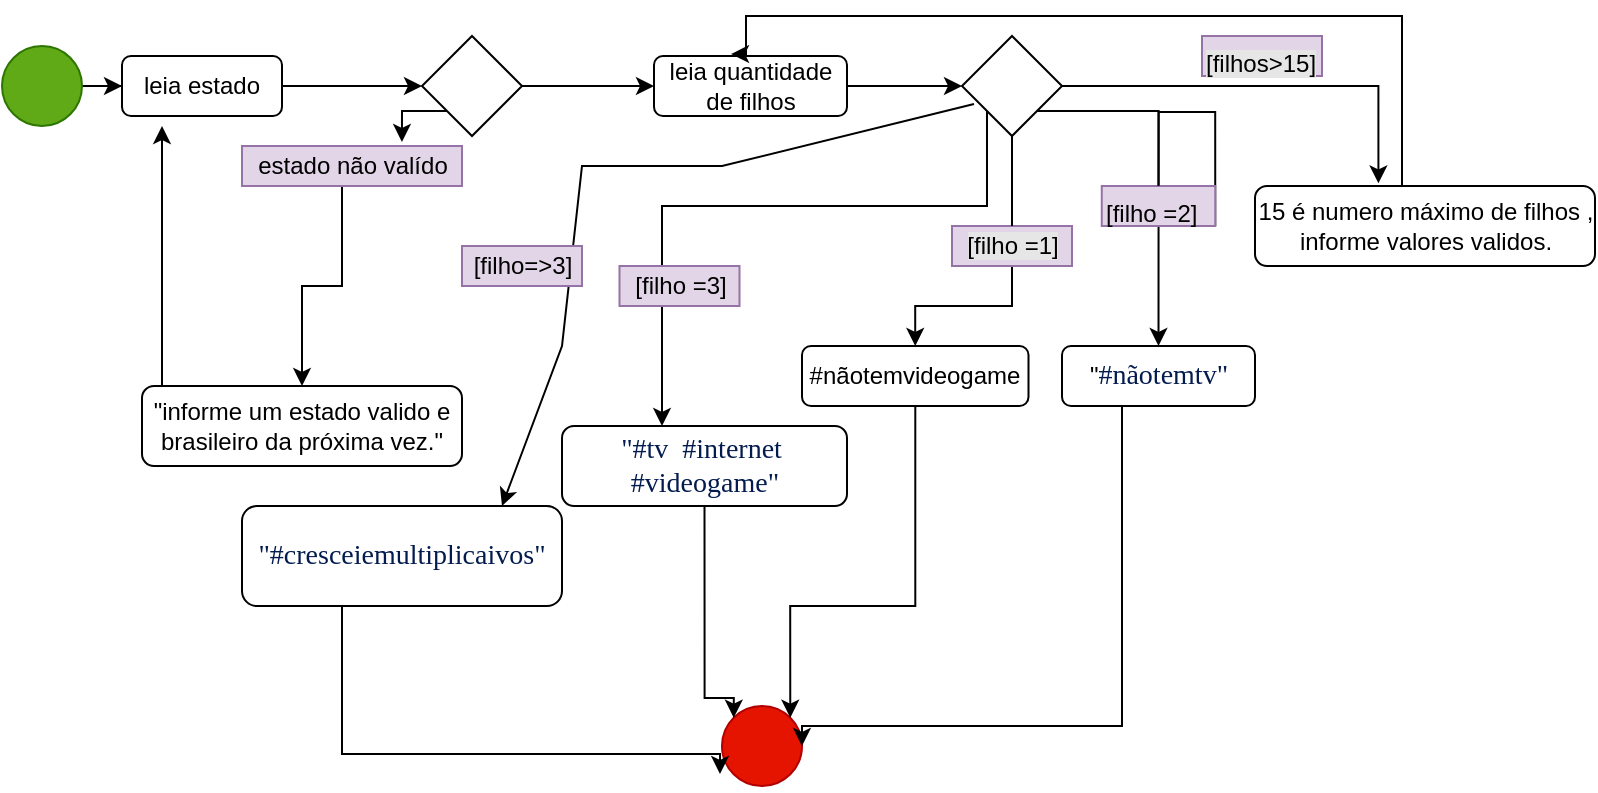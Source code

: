 <mxfile version="16.5.6" type="device"><diagram id="-YroVk5gtqIsJOtUo-ie" name="Page-1"><mxGraphModel dx="868" dy="450" grid="1" gridSize="10" guides="1" tooltips="1" connect="1" arrows="1" fold="1" page="1" pageScale="1" pageWidth="827" pageHeight="1169" math="0" shadow="0"><root><mxCell id="0"/><mxCell id="1" parent="0"/><mxCell id="EloUZ4EgYRQsC5VGW_6D-5" style="edgeStyle=orthogonalEdgeStyle;rounded=0;orthogonalLoop=1;jettySize=auto;html=1;" parent="1" source="EloUZ4EgYRQsC5VGW_6D-1" target="EloUZ4EgYRQsC5VGW_6D-3" edge="1"><mxGeometry relative="1" as="geometry"/></mxCell><mxCell id="EloUZ4EgYRQsC5VGW_6D-1" value="" style="ellipse;whiteSpace=wrap;html=1;aspect=fixed;fillColor=#60a917;fontColor=#ffffff;strokeColor=#2D7600;" parent="1" vertex="1"><mxGeometry y="40" width="40" height="40" as="geometry"/></mxCell><mxCell id="EloUZ4EgYRQsC5VGW_6D-2" value="" style="ellipse;whiteSpace=wrap;html=1;aspect=fixed;fillColor=#e51400;fontColor=#ffffff;strokeColor=#B20000;" parent="1" vertex="1"><mxGeometry x="360" y="370" width="40" height="40" as="geometry"/></mxCell><mxCell id="EloUZ4EgYRQsC5VGW_6D-6" style="edgeStyle=orthogonalEdgeStyle;rounded=0;orthogonalLoop=1;jettySize=auto;html=1;entryX=0;entryY=0.5;entryDx=0;entryDy=0;" parent="1" source="EloUZ4EgYRQsC5VGW_6D-3" target="EloUZ4EgYRQsC5VGW_6D-4" edge="1"><mxGeometry relative="1" as="geometry"/></mxCell><mxCell id="EloUZ4EgYRQsC5VGW_6D-3" value="leia estado" style="rounded=1;whiteSpace=wrap;html=1;" parent="1" vertex="1"><mxGeometry x="60" y="45" width="80" height="30" as="geometry"/></mxCell><mxCell id="EloUZ4EgYRQsC5VGW_6D-19" style="edgeStyle=orthogonalEdgeStyle;rounded=0;orthogonalLoop=1;jettySize=auto;html=1;entryX=0;entryY=0.5;entryDx=0;entryDy=0;" parent="1" source="EloUZ4EgYRQsC5VGW_6D-4" target="EloUZ4EgYRQsC5VGW_6D-8" edge="1"><mxGeometry relative="1" as="geometry"/></mxCell><mxCell id="-1AAn1om_NfX5EAswpxE-27" style="edgeStyle=orthogonalEdgeStyle;rounded=0;orthogonalLoop=1;jettySize=auto;html=1;exitX=0;exitY=1;exitDx=0;exitDy=0;entryX=0.727;entryY=-0.1;entryDx=0;entryDy=0;entryPerimeter=0;" parent="1" source="EloUZ4EgYRQsC5VGW_6D-4" target="EloUZ4EgYRQsC5VGW_6D-11" edge="1"><mxGeometry relative="1" as="geometry"/></mxCell><mxCell id="EloUZ4EgYRQsC5VGW_6D-4" value="" style="rhombus;whiteSpace=wrap;html=1;" parent="1" vertex="1"><mxGeometry x="210" y="35" width="50" height="50" as="geometry"/></mxCell><mxCell id="EloUZ4EgYRQsC5VGW_6D-23" style="edgeStyle=orthogonalEdgeStyle;rounded=0;orthogonalLoop=1;jettySize=auto;html=1;exitX=1;exitY=0.5;exitDx=0;exitDy=0;entryX=0;entryY=0.5;entryDx=0;entryDy=0;" parent="1" source="EloUZ4EgYRQsC5VGW_6D-8" target="EloUZ4EgYRQsC5VGW_6D-20" edge="1"><mxGeometry relative="1" as="geometry"/></mxCell><mxCell id="EloUZ4EgYRQsC5VGW_6D-8" value="leia quantidade de filhos" style="rounded=1;whiteSpace=wrap;html=1;" parent="1" vertex="1"><mxGeometry x="326" y="45" width="96.5" height="30" as="geometry"/></mxCell><mxCell id="-1AAn1om_NfX5EAswpxE-26" style="edgeStyle=orthogonalEdgeStyle;rounded=0;orthogonalLoop=1;jettySize=auto;html=1;entryX=0.5;entryY=0;entryDx=0;entryDy=0;" parent="1" source="EloUZ4EgYRQsC5VGW_6D-11" target="EloUZ4EgYRQsC5VGW_6D-13" edge="1"><mxGeometry relative="1" as="geometry"><Array as="points"><mxPoint x="170" y="160"/><mxPoint x="150" y="160"/></Array></mxGeometry></mxCell><mxCell id="EloUZ4EgYRQsC5VGW_6D-11" value="estado não valído" style="text;html=1;align=center;verticalAlign=middle;resizable=0;points=[];autosize=1;strokeColor=#9673a6;fillColor=#e1d5e7;" parent="1" vertex="1"><mxGeometry x="120" y="90" width="110" height="20" as="geometry"/></mxCell><mxCell id="-1AAn1om_NfX5EAswpxE-1" style="edgeStyle=orthogonalEdgeStyle;rounded=0;orthogonalLoop=1;jettySize=auto;html=1;" parent="1" source="EloUZ4EgYRQsC5VGW_6D-13" edge="1"><mxGeometry relative="1" as="geometry"><mxPoint x="80" y="80" as="targetPoint"/><Array as="points"><mxPoint x="80" y="230"/></Array></mxGeometry></mxCell><mxCell id="EloUZ4EgYRQsC5VGW_6D-13" value="&quot;informe um estado valido e brasileiro da próxima vez.&quot;" style="rounded=1;whiteSpace=wrap;html=1;" parent="1" vertex="1"><mxGeometry x="70" y="210" width="160" height="40" as="geometry"/></mxCell><mxCell id="EloUZ4EgYRQsC5VGW_6D-26" style="edgeStyle=orthogonalEdgeStyle;rounded=0;orthogonalLoop=1;jettySize=auto;html=1;entryX=0.5;entryY=0;entryDx=0;entryDy=0;startArrow=none;" parent="1" source="EloUZ4EgYRQsC5VGW_6D-27" target="EloUZ4EgYRQsC5VGW_6D-24" edge="1"><mxGeometry relative="1" as="geometry"/></mxCell><mxCell id="EloUZ4EgYRQsC5VGW_6D-30" style="edgeStyle=orthogonalEdgeStyle;rounded=0;orthogonalLoop=1;jettySize=auto;html=1;exitX=1;exitY=0.5;exitDx=0;exitDy=0;entryX=0.363;entryY=-0.033;entryDx=0;entryDy=0;entryPerimeter=0;" parent="1" source="EloUZ4EgYRQsC5VGW_6D-20" target="EloUZ4EgYRQsC5VGW_6D-25" edge="1"><mxGeometry relative="1" as="geometry"/></mxCell><mxCell id="-1AAn1om_NfX5EAswpxE-10" style="edgeStyle=orthogonalEdgeStyle;rounded=0;orthogonalLoop=1;jettySize=auto;html=1;exitX=1;exitY=1;exitDx=0;exitDy=0;entryX=0.5;entryY=0;entryDx=0;entryDy=0;startArrow=none;" parent="1" source="-1AAn1om_NfX5EAswpxE-11" target="-1AAn1om_NfX5EAswpxE-9" edge="1"><mxGeometry relative="1" as="geometry"><Array as="points"><mxPoint x="578" y="73"/></Array></mxGeometry></mxCell><mxCell id="-1AAn1om_NfX5EAswpxE-16" style="edgeStyle=orthogonalEdgeStyle;rounded=0;orthogonalLoop=1;jettySize=auto;html=1;exitX=0;exitY=1;exitDx=0;exitDy=0;" parent="1" source="EloUZ4EgYRQsC5VGW_6D-20" edge="1"><mxGeometry relative="1" as="geometry"><mxPoint x="330" y="230" as="targetPoint"/><Array as="points"><mxPoint x="493" y="120"/><mxPoint x="330" y="120"/></Array></mxGeometry></mxCell><mxCell id="EloUZ4EgYRQsC5VGW_6D-20" value="" style="rhombus;whiteSpace=wrap;html=1;" parent="1" vertex="1"><mxGeometry x="480" y="35" width="50" height="50" as="geometry"/></mxCell><mxCell id="-1AAn1om_NfX5EAswpxE-33" style="edgeStyle=orthogonalEdgeStyle;rounded=0;orthogonalLoop=1;jettySize=auto;html=1;entryX=1;entryY=0;entryDx=0;entryDy=0;" parent="1" source="EloUZ4EgYRQsC5VGW_6D-24" target="EloUZ4EgYRQsC5VGW_6D-2" edge="1"><mxGeometry relative="1" as="geometry"><Array as="points"><mxPoint x="457" y="320"/><mxPoint x="394" y="320"/></Array></mxGeometry></mxCell><mxCell id="EloUZ4EgYRQsC5VGW_6D-24" value="#nãotemvideogame" style="rounded=1;whiteSpace=wrap;html=1;" parent="1" vertex="1"><mxGeometry x="400" y="190" width="113.25" height="30" as="geometry"/></mxCell><mxCell id="-1AAn1om_NfX5EAswpxE-4" style="edgeStyle=orthogonalEdgeStyle;rounded=0;orthogonalLoop=1;jettySize=auto;html=1;entryX=0.399;entryY=-0.033;entryDx=0;entryDy=0;entryPerimeter=0;" parent="1" source="EloUZ4EgYRQsC5VGW_6D-25" target="EloUZ4EgYRQsC5VGW_6D-8" edge="1"><mxGeometry relative="1" as="geometry"><Array as="points"><mxPoint x="700" y="25"/><mxPoint x="372" y="25"/></Array></mxGeometry></mxCell><mxCell id="EloUZ4EgYRQsC5VGW_6D-25" value="15 é numero máximo de filhos , informe valores validos." style="rounded=1;whiteSpace=wrap;html=1;" parent="1" vertex="1"><mxGeometry x="626.5" y="110" width="170" height="40" as="geometry"/></mxCell><mxCell id="EloUZ4EgYRQsC5VGW_6D-28" value="&lt;span style=&quot;color: rgb(0 , 0 , 0) ; font-family: &amp;#34;helvetica&amp;#34; ; font-size: 12px ; font-style: normal ; font-weight: 400 ; letter-spacing: normal ; text-align: center ; text-indent: 0px ; text-transform: none ; word-spacing: 0px ; background-color: rgb(230 , 230 , 230) ; display: inline ; float: none&quot;&gt;[filhos&amp;gt;15]&lt;/span&gt;" style="text;whiteSpace=wrap;html=1;fillColor=#e1d5e7;strokeColor=#9673a6;" parent="1" vertex="1"><mxGeometry x="600" y="35" width="60" height="20" as="geometry"/></mxCell><mxCell id="EloUZ4EgYRQsC5VGW_6D-27" value="&lt;span style=&quot;background-color: rgb(230 , 230 , 230)&quot;&gt;[filho =1]&lt;/span&gt;" style="text;html=1;align=center;verticalAlign=middle;resizable=0;points=[];autosize=1;strokeColor=#9673a6;fillColor=#e1d5e7;" parent="1" vertex="1"><mxGeometry x="475" y="130" width="60" height="20" as="geometry"/></mxCell><mxCell id="-1AAn1om_NfX5EAswpxE-5" value="" style="edgeStyle=orthogonalEdgeStyle;rounded=0;orthogonalLoop=1;jettySize=auto;html=1;entryX=0.5;entryY=0;entryDx=0;entryDy=0;endArrow=none;" parent="1" source="EloUZ4EgYRQsC5VGW_6D-20" target="EloUZ4EgYRQsC5VGW_6D-27" edge="1"><mxGeometry relative="1" as="geometry"><mxPoint x="505" y="85" as="sourcePoint"/><mxPoint x="505" y="140" as="targetPoint"/></mxGeometry></mxCell><mxCell id="-1AAn1om_NfX5EAswpxE-29" style="edgeStyle=orthogonalEdgeStyle;rounded=0;orthogonalLoop=1;jettySize=auto;html=1;entryX=-0.025;entryY=0.85;entryDx=0;entryDy=0;entryPerimeter=0;" parent="1" source="-1AAn1om_NfX5EAswpxE-8" target="EloUZ4EgYRQsC5VGW_6D-2" edge="1"><mxGeometry relative="1" as="geometry"><Array as="points"><mxPoint x="170" y="394"/></Array></mxGeometry></mxCell><mxCell id="-1AAn1om_NfX5EAswpxE-8" value="&lt;span style=&quot;color: rgb(3 , 27 , 78) ; font-family: &amp;#34;exo 2&amp;#34; , &amp;#34;barlow&amp;#34; ; font-size: 14px ; text-align: left ; background-color: rgb(255 , 255 , 255)&quot;&gt;&quot;#cresceiemultiplicaivos&quot;&lt;/span&gt;" style="rounded=1;whiteSpace=wrap;html=1;" parent="1" vertex="1"><mxGeometry x="120" y="270" width="160" height="50" as="geometry"/></mxCell><mxCell id="-1AAn1om_NfX5EAswpxE-31" style="edgeStyle=orthogonalEdgeStyle;rounded=0;orthogonalLoop=1;jettySize=auto;html=1;entryX=1;entryY=0.5;entryDx=0;entryDy=0;" parent="1" source="-1AAn1om_NfX5EAswpxE-9" target="EloUZ4EgYRQsC5VGW_6D-2" edge="1"><mxGeometry relative="1" as="geometry"><Array as="points"><mxPoint x="560" y="380"/></Array></mxGeometry></mxCell><mxCell id="-1AAn1om_NfX5EAswpxE-9" value="&quot;&lt;span style=&quot;color: rgb(3 , 27 , 78) ; font-family: &amp;#34;exo 2&amp;#34; , &amp;#34;barlow&amp;#34; ; font-size: 14px ; text-align: left ; background-color: rgb(255 , 255 , 255)&quot;&gt;#nãotemtv&quot;&lt;/span&gt;" style="rounded=1;whiteSpace=wrap;html=1;" parent="1" vertex="1"><mxGeometry x="530" y="190" width="96.5" height="30" as="geometry"/></mxCell><mxCell id="-1AAn1om_NfX5EAswpxE-30" style="edgeStyle=orthogonalEdgeStyle;rounded=0;orthogonalLoop=1;jettySize=auto;html=1;exitX=0.5;exitY=1;exitDx=0;exitDy=0;entryX=0;entryY=0;entryDx=0;entryDy=0;" parent="1" source="-1AAn1om_NfX5EAswpxE-17" target="EloUZ4EgYRQsC5VGW_6D-2" edge="1"><mxGeometry relative="1" as="geometry"><Array as="points"><mxPoint x="351" y="366"/></Array></mxGeometry></mxCell><mxCell id="-1AAn1om_NfX5EAswpxE-17" value="&lt;span style=&quot;color: rgb(3 , 27 , 78) ; font-family: &amp;#34;exo 2&amp;#34; , &amp;#34;barlow&amp;#34; ; font-size: 14px ; text-align: left ; background-color: rgb(255 , 255 , 255)&quot;&gt;&quot;#tv&amp;nbsp; #internet&amp;nbsp; #videogame&quot;&lt;/span&gt;" style="rounded=1;whiteSpace=wrap;html=1;" parent="1" vertex="1"><mxGeometry x="280" y="230" width="142.5" height="40" as="geometry"/></mxCell><mxCell id="-1AAn1om_NfX5EAswpxE-18" value="[filho =3]" style="text;html=1;align=center;verticalAlign=middle;resizable=0;points=[];autosize=1;strokeColor=#9673a6;fillColor=#e1d5e7;" parent="1" vertex="1"><mxGeometry x="308.75" y="150" width="60" height="20" as="geometry"/></mxCell><mxCell id="-1AAn1om_NfX5EAswpxE-23" value="" style="endArrow=classic;html=1;rounded=0;exitX=0.12;exitY=0.68;exitDx=0;exitDy=0;exitPerimeter=0;" parent="1" source="EloUZ4EgYRQsC5VGW_6D-20" edge="1"><mxGeometry width="50" height="50" relative="1" as="geometry"><mxPoint x="390" y="230" as="sourcePoint"/><mxPoint x="250" y="270" as="targetPoint"/><Array as="points"><mxPoint x="360" y="100"/><mxPoint x="290" y="100"/><mxPoint x="280" y="190"/></Array></mxGeometry></mxCell><mxCell id="-1AAn1om_NfX5EAswpxE-24" value="[filho=&amp;gt;3]" style="text;html=1;align=center;verticalAlign=middle;resizable=0;points=[];autosize=1;strokeColor=#9673a6;fillColor=#e1d5e7;" parent="1" vertex="1"><mxGeometry x="230" y="140" width="60" height="20" as="geometry"/></mxCell><mxCell id="-1AAn1om_NfX5EAswpxE-11" value="[filho =2]" style="text;whiteSpace=wrap;html=1;fillColor=#e1d5e7;strokeColor=#9673a6;" parent="1" vertex="1"><mxGeometry x="549.88" y="110" width="56.75" height="20" as="geometry"/></mxCell><mxCell id="-1AAn1om_NfX5EAswpxE-28" value="" style="edgeStyle=orthogonalEdgeStyle;rounded=0;orthogonalLoop=1;jettySize=auto;html=1;exitX=1;exitY=1;exitDx=0;exitDy=0;entryX=0.5;entryY=0;entryDx=0;entryDy=0;endArrow=none;" parent="1" source="EloUZ4EgYRQsC5VGW_6D-20" target="-1AAn1om_NfX5EAswpxE-11" edge="1"><mxGeometry relative="1" as="geometry"><mxPoint x="517.5" y="72.5" as="sourcePoint"/><mxPoint x="578.25" y="190" as="targetPoint"/><Array as="points"/></mxGeometry></mxCell></root></mxGraphModel></diagram></mxfile>
